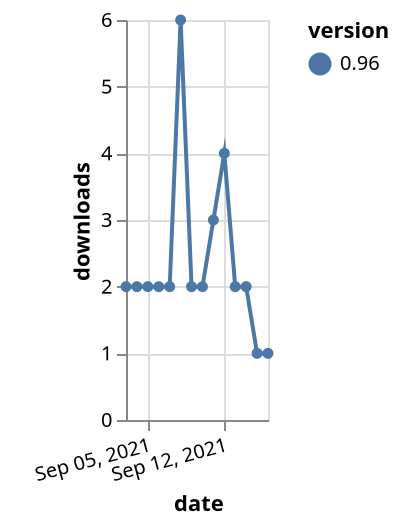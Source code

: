 {"$schema": "https://vega.github.io/schema/vega-lite/v5.json", "description": "A simple bar chart with embedded data.", "data": {"values": [{"date": "2021-09-03", "total": 2925, "delta": 2, "version": "0.96"}, {"date": "2021-09-04", "total": 2927, "delta": 2, "version": "0.96"}, {"date": "2021-09-05", "total": 2929, "delta": 2, "version": "0.96"}, {"date": "2021-09-06", "total": 2931, "delta": 2, "version": "0.96"}, {"date": "2021-09-07", "total": 2933, "delta": 2, "version": "0.96"}, {"date": "2021-09-08", "total": 2939, "delta": 6, "version": "0.96"}, {"date": "2021-09-09", "total": 2941, "delta": 2, "version": "0.96"}, {"date": "2021-09-10", "total": 2943, "delta": 2, "version": "0.96"}, {"date": "2021-09-11", "total": 2946, "delta": 3, "version": "0.96"}, {"date": "2021-09-12", "total": 2950, "delta": 4, "version": "0.96"}, {"date": "2021-09-13", "total": 2952, "delta": 2, "version": "0.96"}, {"date": "2021-09-14", "total": 2954, "delta": 2, "version": "0.96"}, {"date": "2021-09-15", "total": 2955, "delta": 1, "version": "0.96"}, {"date": "2021-09-16", "total": 2956, "delta": 1, "version": "0.96"}]}, "width": "container", "mark": {"type": "line", "point": {"filled": true}}, "encoding": {"x": {"field": "date", "type": "temporal", "timeUnit": "yearmonthdate", "title": "date", "axis": {"labelAngle": -15}}, "y": {"field": "delta", "type": "quantitative", "title": "downloads"}, "color": {"field": "version", "type": "nominal"}, "tooltip": {"field": "delta"}}}